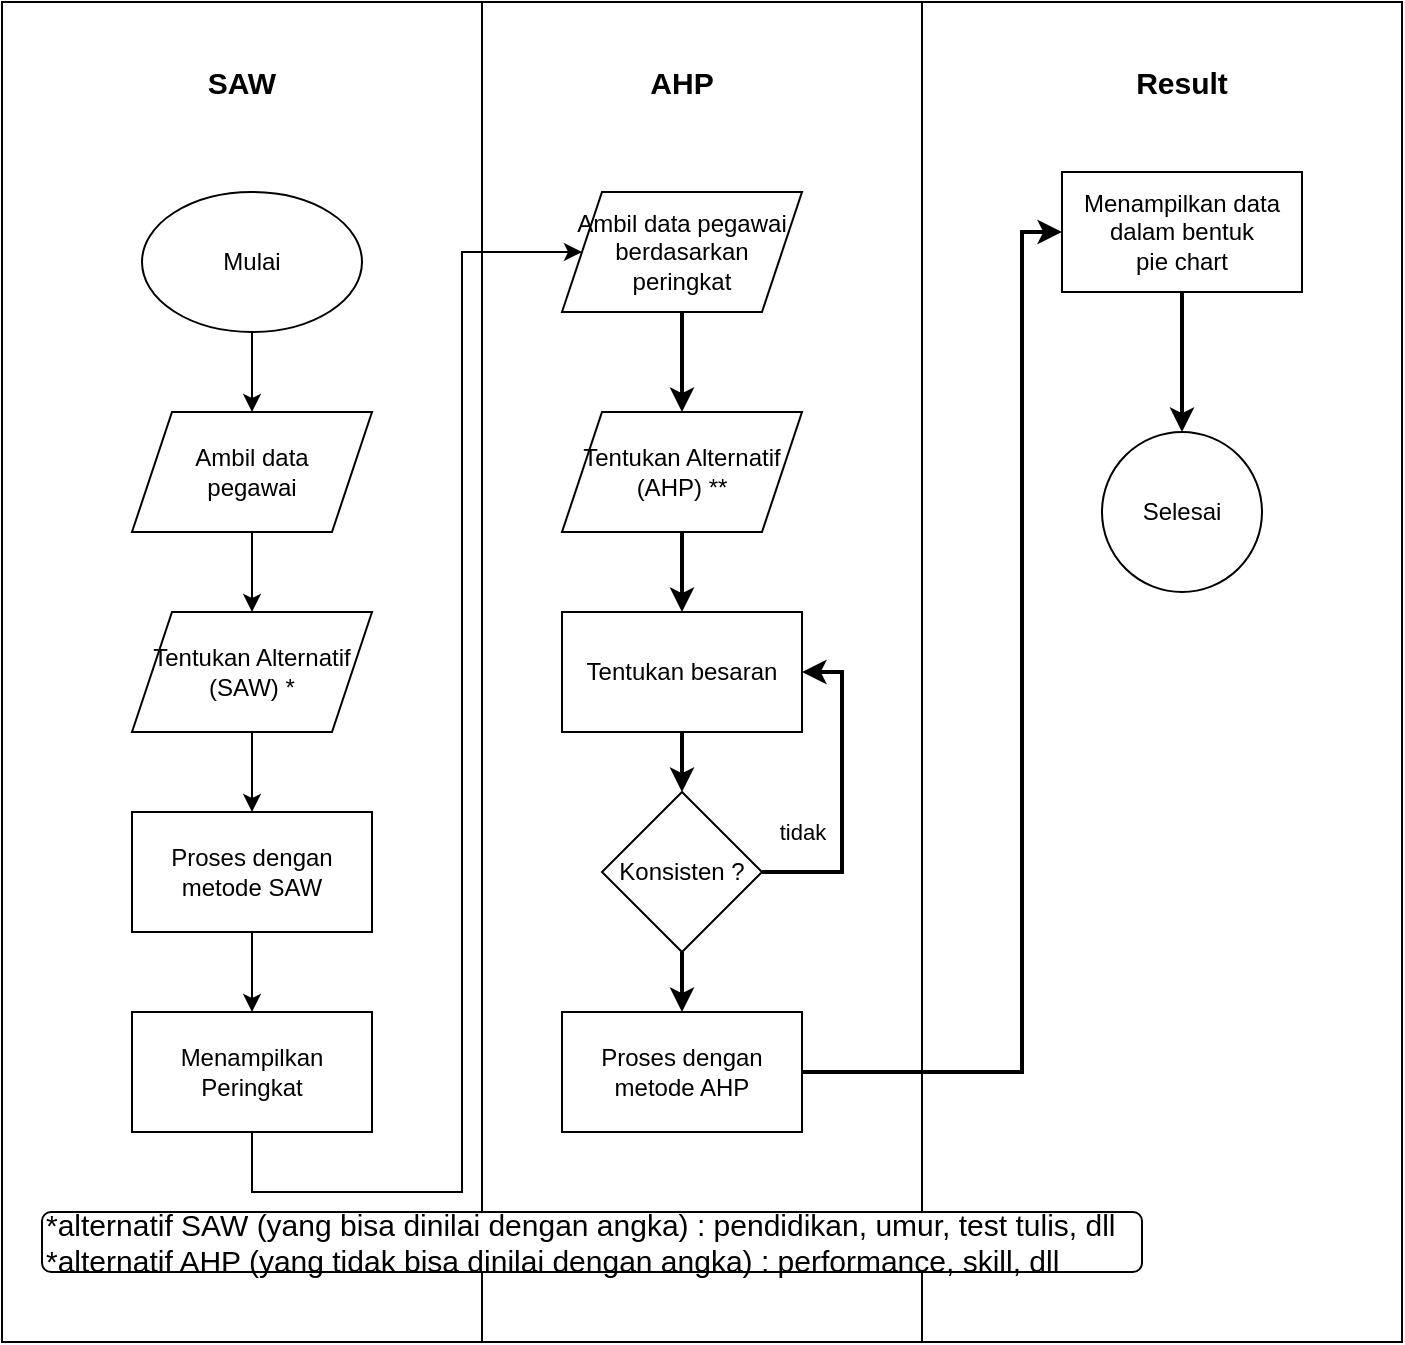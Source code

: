 <mxfile version="20.7.4" type="github">
  <diagram id="aefyf-dr3nCBLvMn7qQ8" name="Page-1">
    <mxGraphModel dx="1434" dy="916" grid="1" gridSize="10" guides="1" tooltips="1" connect="1" arrows="1" fold="1" page="1" pageScale="1" pageWidth="850" pageHeight="1100" math="0" shadow="0">
      <root>
        <mxCell id="0" />
        <mxCell id="1" parent="0" />
        <mxCell id="gWhgGTJS3-hQcJMQAKdN-14" value="" style="shape=process;whiteSpace=wrap;html=1;backgroundOutline=1;size=0.343;" vertex="1" parent="1">
          <mxGeometry x="110" y="15" width="700" height="670" as="geometry" />
        </mxCell>
        <mxCell id="gWhgGTJS3-hQcJMQAKdN-3" value="" style="edgeStyle=orthogonalEdgeStyle;rounded=0;orthogonalLoop=1;jettySize=auto;html=1;" edge="1" parent="1" source="gWhgGTJS3-hQcJMQAKdN-1" target="gWhgGTJS3-hQcJMQAKdN-2">
          <mxGeometry relative="1" as="geometry" />
        </mxCell>
        <mxCell id="gWhgGTJS3-hQcJMQAKdN-1" value="Mulai" style="ellipse;whiteSpace=wrap;html=1;" vertex="1" parent="1">
          <mxGeometry x="180" y="110" width="110" height="70" as="geometry" />
        </mxCell>
        <mxCell id="gWhgGTJS3-hQcJMQAKdN-7" value="" style="edgeStyle=orthogonalEdgeStyle;rounded=0;orthogonalLoop=1;jettySize=auto;html=1;" edge="1" parent="1" source="gWhgGTJS3-hQcJMQAKdN-2" target="gWhgGTJS3-hQcJMQAKdN-6">
          <mxGeometry relative="1" as="geometry" />
        </mxCell>
        <mxCell id="gWhgGTJS3-hQcJMQAKdN-2" value="Ambil data&lt;br&gt;pegawai" style="shape=parallelogram;perimeter=parallelogramPerimeter;whiteSpace=wrap;html=1;fixedSize=1;" vertex="1" parent="1">
          <mxGeometry x="175" y="220" width="120" height="60" as="geometry" />
        </mxCell>
        <mxCell id="gWhgGTJS3-hQcJMQAKdN-9" value="" style="edgeStyle=orthogonalEdgeStyle;rounded=0;orthogonalLoop=1;jettySize=auto;html=1;" edge="1" parent="1" source="gWhgGTJS3-hQcJMQAKdN-6" target="gWhgGTJS3-hQcJMQAKdN-8">
          <mxGeometry relative="1" as="geometry" />
        </mxCell>
        <mxCell id="gWhgGTJS3-hQcJMQAKdN-6" value="Tentukan Alternatif&lt;br&gt;(SAW) *" style="shape=parallelogram;perimeter=parallelogramPerimeter;whiteSpace=wrap;html=1;fixedSize=1;" vertex="1" parent="1">
          <mxGeometry x="175" y="320" width="120" height="60" as="geometry" />
        </mxCell>
        <mxCell id="gWhgGTJS3-hQcJMQAKdN-11" value="" style="edgeStyle=orthogonalEdgeStyle;rounded=0;orthogonalLoop=1;jettySize=auto;html=1;" edge="1" parent="1" source="gWhgGTJS3-hQcJMQAKdN-8" target="gWhgGTJS3-hQcJMQAKdN-10">
          <mxGeometry relative="1" as="geometry" />
        </mxCell>
        <mxCell id="gWhgGTJS3-hQcJMQAKdN-8" value="Proses dengan&lt;br&gt;metode SAW" style="whiteSpace=wrap;html=1;" vertex="1" parent="1">
          <mxGeometry x="175" y="420" width="120" height="60" as="geometry" />
        </mxCell>
        <mxCell id="gWhgGTJS3-hQcJMQAKdN-13" value="" style="edgeStyle=orthogonalEdgeStyle;rounded=0;orthogonalLoop=1;jettySize=auto;html=1;" edge="1" parent="1" source="gWhgGTJS3-hQcJMQAKdN-10" target="gWhgGTJS3-hQcJMQAKdN-12">
          <mxGeometry relative="1" as="geometry">
            <Array as="points">
              <mxPoint x="235" y="610" />
              <mxPoint x="340" y="610" />
              <mxPoint x="340" y="140" />
            </Array>
          </mxGeometry>
        </mxCell>
        <mxCell id="gWhgGTJS3-hQcJMQAKdN-10" value="Menampilkan&lt;br&gt;Peringkat" style="whiteSpace=wrap;html=1;" vertex="1" parent="1">
          <mxGeometry x="175" y="520" width="120" height="60" as="geometry" />
        </mxCell>
        <mxCell id="gWhgGTJS3-hQcJMQAKdN-24" value="" style="edgeStyle=orthogonalEdgeStyle;rounded=0;orthogonalLoop=1;jettySize=auto;html=1;strokeWidth=2;" edge="1" parent="1" source="gWhgGTJS3-hQcJMQAKdN-12" target="gWhgGTJS3-hQcJMQAKdN-15">
          <mxGeometry relative="1" as="geometry" />
        </mxCell>
        <mxCell id="gWhgGTJS3-hQcJMQAKdN-12" value="Ambil data pegawai&lt;br&gt;berdasarkan&lt;br&gt;peringkat" style="shape=parallelogram;perimeter=parallelogramPerimeter;whiteSpace=wrap;html=1;fixedSize=1;" vertex="1" parent="1">
          <mxGeometry x="390" y="110" width="120" height="60" as="geometry" />
        </mxCell>
        <mxCell id="gWhgGTJS3-hQcJMQAKdN-18" value="" style="edgeStyle=orthogonalEdgeStyle;rounded=0;orthogonalLoop=1;jettySize=auto;html=1;strokeWidth=2;" edge="1" parent="1" source="gWhgGTJS3-hQcJMQAKdN-15" target="gWhgGTJS3-hQcJMQAKdN-17">
          <mxGeometry relative="1" as="geometry" />
        </mxCell>
        <mxCell id="gWhgGTJS3-hQcJMQAKdN-15" value="Tentukan Alternatif&lt;br&gt;(AHP) **" style="shape=parallelogram;perimeter=parallelogramPerimeter;whiteSpace=wrap;html=1;fixedSize=1;" vertex="1" parent="1">
          <mxGeometry x="390" y="220" width="120" height="60" as="geometry" />
        </mxCell>
        <mxCell id="gWhgGTJS3-hQcJMQAKdN-20" value="" style="edgeStyle=orthogonalEdgeStyle;rounded=0;orthogonalLoop=1;jettySize=auto;html=1;strokeWidth=2;" edge="1" parent="1" source="gWhgGTJS3-hQcJMQAKdN-17" target="gWhgGTJS3-hQcJMQAKdN-19">
          <mxGeometry relative="1" as="geometry" />
        </mxCell>
        <mxCell id="gWhgGTJS3-hQcJMQAKdN-17" value="Tentukan besaran" style="whiteSpace=wrap;html=1;" vertex="1" parent="1">
          <mxGeometry x="390" y="320" width="120" height="60" as="geometry" />
        </mxCell>
        <mxCell id="gWhgGTJS3-hQcJMQAKdN-21" value="tidak" style="edgeStyle=orthogonalEdgeStyle;rounded=0;orthogonalLoop=1;jettySize=auto;html=1;entryX=1;entryY=0.5;entryDx=0;entryDy=0;strokeWidth=2;" edge="1" parent="1" source="gWhgGTJS3-hQcJMQAKdN-19" target="gWhgGTJS3-hQcJMQAKdN-17">
          <mxGeometry x="-0.25" y="20" relative="1" as="geometry">
            <Array as="points">
              <mxPoint x="530" y="450" />
              <mxPoint x="530" y="350" />
            </Array>
            <mxPoint as="offset" />
          </mxGeometry>
        </mxCell>
        <mxCell id="gWhgGTJS3-hQcJMQAKdN-23" value="" style="edgeStyle=orthogonalEdgeStyle;rounded=0;orthogonalLoop=1;jettySize=auto;html=1;strokeWidth=2;" edge="1" parent="1" source="gWhgGTJS3-hQcJMQAKdN-19" target="gWhgGTJS3-hQcJMQAKdN-22">
          <mxGeometry relative="1" as="geometry" />
        </mxCell>
        <mxCell id="gWhgGTJS3-hQcJMQAKdN-19" value="Konsisten ?" style="rhombus;whiteSpace=wrap;html=1;" vertex="1" parent="1">
          <mxGeometry x="410" y="410" width="80" height="80" as="geometry" />
        </mxCell>
        <mxCell id="gWhgGTJS3-hQcJMQAKdN-30" value="" style="edgeStyle=orthogonalEdgeStyle;rounded=0;orthogonalLoop=1;jettySize=auto;html=1;strokeWidth=2;fontSize=15;" edge="1" parent="1" source="gWhgGTJS3-hQcJMQAKdN-22" target="gWhgGTJS3-hQcJMQAKdN-29">
          <mxGeometry relative="1" as="geometry">
            <Array as="points">
              <mxPoint x="620" y="550" />
              <mxPoint x="620" y="130" />
            </Array>
          </mxGeometry>
        </mxCell>
        <mxCell id="gWhgGTJS3-hQcJMQAKdN-22" value="Proses dengan&lt;br&gt;metode AHP" style="whiteSpace=wrap;html=1;" vertex="1" parent="1">
          <mxGeometry x="390" y="520" width="120" height="60" as="geometry" />
        </mxCell>
        <mxCell id="gWhgGTJS3-hQcJMQAKdN-25" value="&lt;b&gt;&lt;font style=&quot;font-size: 15px;&quot;&gt;SAW&lt;/font&gt;&lt;/b&gt;" style="text;html=1;strokeColor=none;fillColor=none;align=center;verticalAlign=middle;whiteSpace=wrap;rounded=0;" vertex="1" parent="1">
          <mxGeometry x="200" y="40" width="60" height="30" as="geometry" />
        </mxCell>
        <mxCell id="gWhgGTJS3-hQcJMQAKdN-26" value="&lt;b&gt;&lt;font style=&quot;font-size: 15px;&quot;&gt;AHP&lt;/font&gt;&lt;/b&gt;" style="text;html=1;strokeColor=none;fillColor=none;align=center;verticalAlign=middle;whiteSpace=wrap;rounded=0;" vertex="1" parent="1">
          <mxGeometry x="420" y="40" width="60" height="30" as="geometry" />
        </mxCell>
        <mxCell id="gWhgGTJS3-hQcJMQAKdN-28" value="&lt;b&gt;&lt;font style=&quot;font-size: 15px;&quot;&gt;Result&lt;/font&gt;&lt;/b&gt;" style="text;html=1;strokeColor=none;fillColor=none;align=center;verticalAlign=middle;whiteSpace=wrap;rounded=0;" vertex="1" parent="1">
          <mxGeometry x="670" y="40" width="60" height="30" as="geometry" />
        </mxCell>
        <mxCell id="gWhgGTJS3-hQcJMQAKdN-32" value="" style="edgeStyle=orthogonalEdgeStyle;rounded=0;orthogonalLoop=1;jettySize=auto;html=1;strokeWidth=2;fontSize=15;" edge="1" parent="1" source="gWhgGTJS3-hQcJMQAKdN-29" target="gWhgGTJS3-hQcJMQAKdN-31">
          <mxGeometry relative="1" as="geometry" />
        </mxCell>
        <mxCell id="gWhgGTJS3-hQcJMQAKdN-29" value="Menampilkan data&lt;br&gt;dalam bentuk&lt;br&gt;pie chart" style="whiteSpace=wrap;html=1;" vertex="1" parent="1">
          <mxGeometry x="640" y="100" width="120" height="60" as="geometry" />
        </mxCell>
        <mxCell id="gWhgGTJS3-hQcJMQAKdN-31" value="Selesai" style="ellipse;whiteSpace=wrap;html=1;" vertex="1" parent="1">
          <mxGeometry x="660" y="230" width="80" height="80" as="geometry" />
        </mxCell>
        <mxCell id="gWhgGTJS3-hQcJMQAKdN-33" value="*alternatif SAW (yang bisa dinilai dengan angka) : pendidikan, umur, test tulis, dll&lt;br&gt;*alternatif AHP (yang tidak bisa dinilai dengan angka) : performance, skill, dll" style="text;html=1;strokeColor=default;fillColor=default;align=left;verticalAlign=middle;whiteSpace=wrap;rounded=1;fontSize=15;gradientColor=none;strokeWidth=1;" vertex="1" parent="1">
          <mxGeometry x="130" y="620" width="550" height="30" as="geometry" />
        </mxCell>
      </root>
    </mxGraphModel>
  </diagram>
</mxfile>
